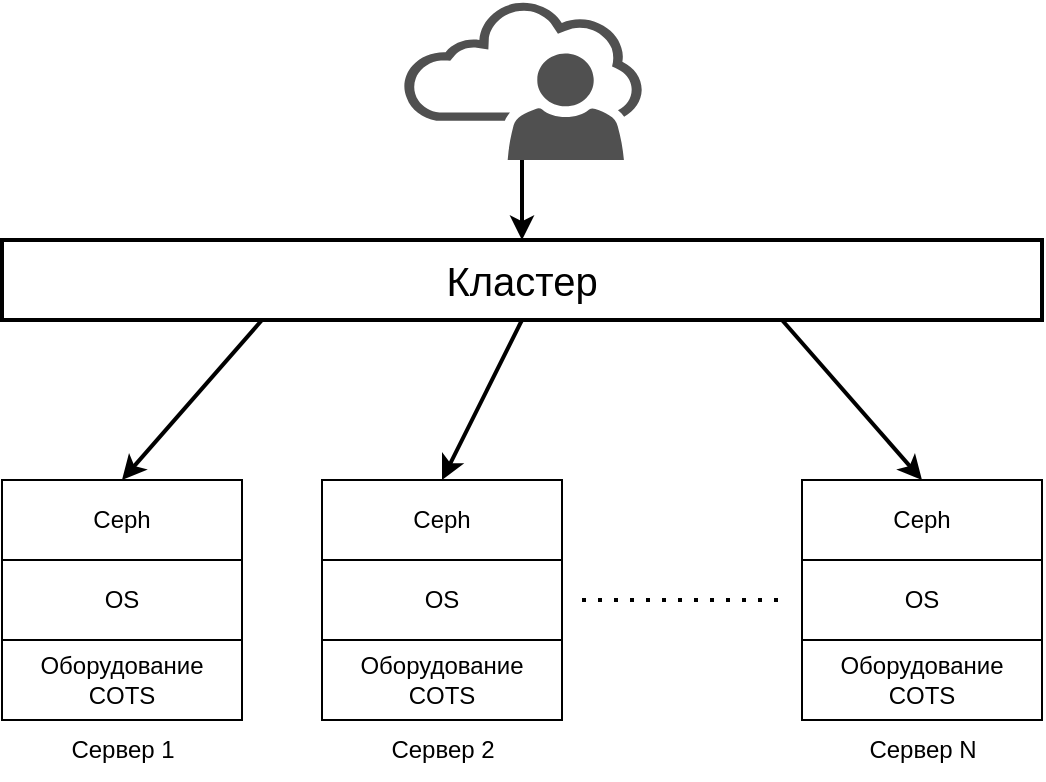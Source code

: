 <mxfile version="20.8.16" type="device" pages="3"><diagram name="ceph" id="y2E6-YwsHaHcM-f-X7mj"><mxGraphModel dx="1728" dy="997" grid="1" gridSize="10" guides="1" tooltips="1" connect="1" arrows="1" fold="1" page="1" pageScale="1" pageWidth="827" pageHeight="1169" math="0" shadow="0"><root><mxCell id="0"/><mxCell id="1" parent="0"/><mxCell id="5F8FjQ6b1QGkXaK_l7tP-4" value="" style="sketch=0;pointerEvents=1;shadow=0;dashed=0;html=1;strokeColor=none;fillColor=#505050;labelPosition=center;verticalLabelPosition=bottom;outlineConnect=0;verticalAlign=top;align=center;shape=mxgraph.office.clouds.online_user;strokeWidth=2;" parent="1" vertex="1"><mxGeometry x="240" y="40" width="120" height="80" as="geometry"/></mxCell><mxCell id="5F8FjQ6b1QGkXaK_l7tP-5" value="Кластер" style="rounded=0;whiteSpace=wrap;html=1;fontSize=20;strokeWidth=2;" parent="1" vertex="1"><mxGeometry x="40" y="160" width="520" height="40" as="geometry"/></mxCell><mxCell id="5F8FjQ6b1QGkXaK_l7tP-9" value="" style="endArrow=classic;html=1;rounded=0;fontSize=20;entryX=0.5;entryY=0;entryDx=0;entryDy=0;strokeWidth=2;" parent="1" source="5F8FjQ6b1QGkXaK_l7tP-4" target="5F8FjQ6b1QGkXaK_l7tP-5" edge="1"><mxGeometry width="50" height="50" relative="1" as="geometry"><mxPoint x="220" y="370" as="sourcePoint"/><mxPoint x="270" y="320" as="targetPoint"/></mxGeometry></mxCell><mxCell id="5F8FjQ6b1QGkXaK_l7tP-10" value="" style="endArrow=classic;html=1;rounded=0;strokeWidth=2;fontSize=20;exitX=0.25;exitY=1;exitDx=0;exitDy=0;entryX=0.5;entryY=0;entryDx=0;entryDy=0;" parent="1" source="5F8FjQ6b1QGkXaK_l7tP-5" target="smZdh7igBsW7Wk8A5M3h-3" edge="1"><mxGeometry width="50" height="50" relative="1" as="geometry"><mxPoint x="220" y="370" as="sourcePoint"/><mxPoint x="95" y="240" as="targetPoint"/></mxGeometry></mxCell><mxCell id="5F8FjQ6b1QGkXaK_l7tP-11" value="" style="endArrow=classic;html=1;rounded=0;strokeWidth=2;fontSize=20;exitX=0.75;exitY=1;exitDx=0;exitDy=0;entryX=0.5;entryY=0;entryDx=0;entryDy=0;" parent="1" source="5F8FjQ6b1QGkXaK_l7tP-5" target="smZdh7igBsW7Wk8A5M3h-11" edge="1"><mxGeometry width="50" height="50" relative="1" as="geometry"><mxPoint x="220" y="370" as="sourcePoint"/><mxPoint x="295" y="240" as="targetPoint"/></mxGeometry></mxCell><mxCell id="5F8FjQ6b1QGkXaK_l7tP-12" value="" style="endArrow=classic;html=1;rounded=0;strokeWidth=2;fontSize=20;exitX=0.5;exitY=1;exitDx=0;exitDy=0;entryX=0.5;entryY=0;entryDx=0;entryDy=0;" parent="1" source="5F8FjQ6b1QGkXaK_l7tP-5" target="smZdh7igBsW7Wk8A5M3h-7" edge="1"><mxGeometry width="50" height="50" relative="1" as="geometry"><mxPoint x="220" y="370" as="sourcePoint"/><mxPoint x="195" y="240" as="targetPoint"/></mxGeometry></mxCell><mxCell id="smZdh7igBsW7Wk8A5M3h-3" value="Ceph" style="rounded=0;whiteSpace=wrap;html=1;" vertex="1" parent="1"><mxGeometry x="40" y="280" width="120" height="40" as="geometry"/></mxCell><mxCell id="smZdh7igBsW7Wk8A5M3h-4" value="OS" style="rounded=0;whiteSpace=wrap;html=1;" vertex="1" parent="1"><mxGeometry x="40" y="320" width="120" height="40" as="geometry"/></mxCell><mxCell id="smZdh7igBsW7Wk8A5M3h-5" value="Оборудование&lt;br&gt;COTS" style="rounded=0;whiteSpace=wrap;html=1;" vertex="1" parent="1"><mxGeometry x="40" y="360" width="120" height="40" as="geometry"/></mxCell><mxCell id="smZdh7igBsW7Wk8A5M3h-6" value="Сервер 1" style="text;html=1;align=center;verticalAlign=middle;resizable=0;points=[];autosize=1;strokeColor=none;fillColor=none;" vertex="1" parent="1"><mxGeometry x="60" y="400" width="80" height="30" as="geometry"/></mxCell><mxCell id="smZdh7igBsW7Wk8A5M3h-7" value="Ceph" style="rounded=0;whiteSpace=wrap;html=1;" vertex="1" parent="1"><mxGeometry x="200" y="280" width="120" height="40" as="geometry"/></mxCell><mxCell id="smZdh7igBsW7Wk8A5M3h-8" value="OS" style="rounded=0;whiteSpace=wrap;html=1;" vertex="1" parent="1"><mxGeometry x="200" y="320" width="120" height="40" as="geometry"/></mxCell><mxCell id="smZdh7igBsW7Wk8A5M3h-9" value="Оборудование&lt;br&gt;COTS" style="rounded=0;whiteSpace=wrap;html=1;" vertex="1" parent="1"><mxGeometry x="200" y="360" width="120" height="40" as="geometry"/></mxCell><mxCell id="smZdh7igBsW7Wk8A5M3h-10" value="Сервер 2" style="text;html=1;align=center;verticalAlign=middle;resizable=0;points=[];autosize=1;strokeColor=none;fillColor=none;" vertex="1" parent="1"><mxGeometry x="220" y="400" width="80" height="30" as="geometry"/></mxCell><mxCell id="smZdh7igBsW7Wk8A5M3h-11" value="Ceph" style="rounded=0;whiteSpace=wrap;html=1;" vertex="1" parent="1"><mxGeometry x="440" y="280" width="120" height="40" as="geometry"/></mxCell><mxCell id="smZdh7igBsW7Wk8A5M3h-12" value="OS" style="rounded=0;whiteSpace=wrap;html=1;" vertex="1" parent="1"><mxGeometry x="440" y="320" width="120" height="40" as="geometry"/></mxCell><mxCell id="smZdh7igBsW7Wk8A5M3h-13" value="Оборудование&lt;br&gt;COTS" style="rounded=0;whiteSpace=wrap;html=1;" vertex="1" parent="1"><mxGeometry x="440" y="360" width="120" height="40" as="geometry"/></mxCell><mxCell id="smZdh7igBsW7Wk8A5M3h-14" value="Сервер N" style="text;html=1;align=center;verticalAlign=middle;resizable=0;points=[];autosize=1;strokeColor=none;fillColor=none;" vertex="1" parent="1"><mxGeometry x="460" y="400" width="80" height="30" as="geometry"/></mxCell><mxCell id="smZdh7igBsW7Wk8A5M3h-19" value="" style="endArrow=none;dashed=1;html=1;dashPattern=1 3;strokeWidth=2;rounded=0;" edge="1" parent="1"><mxGeometry width="50" height="50" relative="1" as="geometry"><mxPoint x="330" y="340" as="sourcePoint"/><mxPoint x="430" y="340" as="targetPoint"/></mxGeometry></mxCell></root></mxGraphModel></diagram><diagram id="u1aTB_8DNVMyGKcJ_ahD" name="lustre"><mxGraphModel dx="1185" dy="683" grid="1" gridSize="10" guides="1" tooltips="1" connect="1" arrows="1" fold="1" page="1" pageScale="1" pageWidth="827" pageHeight="1169" math="0" shadow="0"><root><mxCell id="0"/><mxCell id="1" parent="0"/><mxCell id="Xc3JNJsz9Kb2tpi_sqln-30" value="" style="rounded=0;whiteSpace=wrap;html=1;strokeWidth=2;dashed=1;" vertex="1" parent="1"><mxGeometry x="490" y="130" width="230" height="310" as="geometry"/></mxCell><mxCell id="Xc3JNJsz9Kb2tpi_sqln-22" value="" style="rounded=0;whiteSpace=wrap;html=1;strokeWidth=2;dashed=1;" vertex="1" parent="1"><mxGeometry x="500" y="160" width="210" height="110" as="geometry"/></mxCell><mxCell id="Xc3JNJsz9Kb2tpi_sqln-20" value="" style="rounded=0;whiteSpace=wrap;html=1;strokeWidth=2;dashed=1;" vertex="1" parent="1"><mxGeometry x="100" y="30" width="314" height="110" as="geometry"/></mxCell><mxCell id="Xc3JNJsz9Kb2tpi_sqln-1" value="Клиент" style="rounded=0;whiteSpace=wrap;html=1;strokeWidth=2;" vertex="1" parent="1"><mxGeometry x="40" y="200" width="80" height="40" as="geometry"/></mxCell><mxCell id="Xc3JNJsz9Kb2tpi_sqln-2" value="Клиент" style="rounded=0;whiteSpace=wrap;html=1;strokeWidth=2;" vertex="1" parent="1"><mxGeometry x="40" y="280" width="80" height="40" as="geometry"/></mxCell><mxCell id="Xc3JNJsz9Kb2tpi_sqln-3" value="Клиент" style="rounded=0;whiteSpace=wrap;html=1;strokeWidth=2;" vertex="1" parent="1"><mxGeometry x="40" y="360" width="80" height="40" as="geometry"/></mxCell><mxCell id="Xc3JNJsz9Kb2tpi_sqln-5" value="" style="endArrow=none;html=1;rounded=0;exitX=1;exitY=0.5;exitDx=0;exitDy=0;edgeStyle=orthogonalEdgeStyle;strokeWidth=2;" edge="1" parent="1" source="Xc3JNJsz9Kb2tpi_sqln-3"><mxGeometry width="50" height="50" relative="1" as="geometry"><mxPoint x="390" y="430" as="sourcePoint"/><mxPoint x="480" y="390" as="targetPoint"/><Array as="points"><mxPoint x="160" y="380"/><mxPoint x="160" y="160"/></Array></mxGeometry></mxCell><mxCell id="Xc3JNJsz9Kb2tpi_sqln-6" value="" style="endArrow=none;html=1;rounded=0;exitX=1;exitY=0.5;exitDx=0;exitDy=0;strokeWidth=2;" edge="1" parent="1" source="Xc3JNJsz9Kb2tpi_sqln-2"><mxGeometry width="50" height="50" relative="1" as="geometry"><mxPoint x="390" y="430" as="sourcePoint"/><mxPoint x="160" y="300" as="targetPoint"/></mxGeometry></mxCell><mxCell id="Xc3JNJsz9Kb2tpi_sqln-7" value="" style="endArrow=none;html=1;rounded=0;exitX=1;exitY=0.5;exitDx=0;exitDy=0;strokeWidth=2;" edge="1" parent="1" source="Xc3JNJsz9Kb2tpi_sqln-1"><mxGeometry width="50" height="50" relative="1" as="geometry"><mxPoint x="390" y="430" as="sourcePoint"/><mxPoint x="160" y="220" as="targetPoint"/></mxGeometry></mxCell><mxCell id="Xc3JNJsz9Kb2tpi_sqln-8" value="" style="sketch=0;shadow=0;dashed=0;html=1;strokeColor=none;fillColor=#505050;labelPosition=center;verticalLabelPosition=bottom;verticalAlign=top;outlineConnect=0;align=center;shape=mxgraph.office.databases.database_server;strokeWidth=2;" vertex="1" parent="1"><mxGeometry x="200" y="60" width="43" height="60" as="geometry"/></mxCell><mxCell id="Xc3JNJsz9Kb2tpi_sqln-9" value="" style="sketch=0;shadow=0;dashed=0;html=1;strokeColor=none;fillColor=#505050;labelPosition=center;verticalLabelPosition=bottom;verticalAlign=top;outlineConnect=0;align=center;shape=mxgraph.office.databases.database;strokeWidth=2;" vertex="1" parent="1"><mxGeometry x="280" y="60" width="35" height="60" as="geometry"/></mxCell><mxCell id="Xc3JNJsz9Kb2tpi_sqln-10" value="" style="endArrow=none;html=1;rounded=0;strokeWidth=2;" edge="1" parent="1" source="Xc3JNJsz9Kb2tpi_sqln-8" target="Xc3JNJsz9Kb2tpi_sqln-9"><mxGeometry width="50" height="50" relative="1" as="geometry"><mxPoint x="370" y="310" as="sourcePoint"/><mxPoint x="260" y="50" as="targetPoint"/></mxGeometry></mxCell><mxCell id="Xc3JNJsz9Kb2tpi_sqln-11" value="" style="endArrow=none;html=1;rounded=0;strokeWidth=2;" edge="1" parent="1" target="Xc3JNJsz9Kb2tpi_sqln-8"><mxGeometry width="50" height="50" relative="1" as="geometry"><mxPoint x="222" y="160" as="sourcePoint"/><mxPoint x="360" y="220" as="targetPoint"/></mxGeometry></mxCell><mxCell id="Xc3JNJsz9Kb2tpi_sqln-12" value="Сервер метаданных" style="text;html=1;align=center;verticalAlign=middle;resizable=0;points=[];autosize=1;strokeColor=none;fillColor=none;" vertex="1" parent="1"><mxGeometry x="103" y="30" width="140" height="30" as="geometry"/></mxCell><mxCell id="Xc3JNJsz9Kb2tpi_sqln-13" value="Узел метаданных" style="text;html=1;align=center;verticalAlign=middle;resizable=0;points=[];autosize=1;strokeColor=none;fillColor=none;" vertex="1" parent="1"><mxGeometry x="280" y="30" width="120" height="30" as="geometry"/></mxCell><mxCell id="Xc3JNJsz9Kb2tpi_sqln-14" value="" style="sketch=0;shadow=0;dashed=0;html=1;strokeColor=none;fillColor=#505050;labelPosition=center;verticalLabelPosition=bottom;verticalAlign=top;outlineConnect=0;align=center;shape=mxgraph.office.databases.database_server;strokeWidth=2;" vertex="1" parent="1"><mxGeometry x="520" y="200" width="43" height="60" as="geometry"/></mxCell><mxCell id="Xc3JNJsz9Kb2tpi_sqln-15" value="" style="sketch=0;shadow=0;dashed=0;html=1;strokeColor=none;fillColor=#505050;labelPosition=center;verticalLabelPosition=bottom;verticalAlign=top;outlineConnect=0;align=center;shape=mxgraph.office.databases.database;strokeWidth=2;" vertex="1" parent="1"><mxGeometry x="653" y="200" width="35" height="60" as="geometry"/></mxCell><mxCell id="Xc3JNJsz9Kb2tpi_sqln-16" value="" style="endArrow=none;html=1;rounded=0;strokeWidth=2;" edge="1" parent="1" source="Xc3JNJsz9Kb2tpi_sqln-14" target="Xc3JNJsz9Kb2tpi_sqln-15"><mxGeometry width="50" height="50" relative="1" as="geometry"><mxPoint x="690" y="450" as="sourcePoint"/><mxPoint x="580" y="190" as="targetPoint"/></mxGeometry></mxCell><mxCell id="Xc3JNJsz9Kb2tpi_sqln-19" value="" style="endArrow=none;html=1;rounded=0;strokeWidth=2;" edge="1" parent="1" target="Xc3JNJsz9Kb2tpi_sqln-14"><mxGeometry width="50" height="50" relative="1" as="geometry"><mxPoint x="480" y="230" as="sourcePoint"/><mxPoint x="360" y="220" as="targetPoint"/></mxGeometry></mxCell><mxCell id="Xc3JNJsz9Kb2tpi_sqln-21" value="Сервер управления" style="text;html=1;align=center;verticalAlign=middle;resizable=0;points=[];autosize=1;strokeColor=none;fillColor=none;" vertex="1" parent="1"><mxGeometry x="100" width="130" height="30" as="geometry"/></mxCell><mxCell id="Xc3JNJsz9Kb2tpi_sqln-23" value="Сервер хранения" style="text;html=1;align=center;verticalAlign=middle;resizable=0;points=[];autosize=1;strokeColor=none;fillColor=none;" vertex="1" parent="1"><mxGeometry x="500" y="130" width="120" height="30" as="geometry"/></mxCell><mxCell id="Xc3JNJsz9Kb2tpi_sqln-24" value="" style="rounded=0;whiteSpace=wrap;html=1;strokeWidth=2;dashed=1;" vertex="1" parent="1"><mxGeometry x="500" y="320" width="210" height="110" as="geometry"/></mxCell><mxCell id="Xc3JNJsz9Kb2tpi_sqln-25" value="" style="sketch=0;shadow=0;dashed=0;html=1;strokeColor=none;fillColor=#505050;labelPosition=center;verticalLabelPosition=bottom;verticalAlign=top;outlineConnect=0;align=center;shape=mxgraph.office.databases.database_server;strokeWidth=2;" vertex="1" parent="1"><mxGeometry x="520" y="360" width="43" height="60" as="geometry"/></mxCell><mxCell id="Xc3JNJsz9Kb2tpi_sqln-26" value="" style="sketch=0;shadow=0;dashed=0;html=1;strokeColor=none;fillColor=#505050;labelPosition=center;verticalLabelPosition=bottom;verticalAlign=top;outlineConnect=0;align=center;shape=mxgraph.office.databases.database;strokeWidth=2;" vertex="1" parent="1"><mxGeometry x="653" y="360" width="35" height="60" as="geometry"/></mxCell><mxCell id="Xc3JNJsz9Kb2tpi_sqln-27" value="" style="endArrow=none;html=1;rounded=0;strokeWidth=2;" edge="1" parent="1" source="Xc3JNJsz9Kb2tpi_sqln-25" target="Xc3JNJsz9Kb2tpi_sqln-26"><mxGeometry width="50" height="50" relative="1" as="geometry"><mxPoint x="690" y="610" as="sourcePoint"/><mxPoint x="580" y="350" as="targetPoint"/></mxGeometry></mxCell><mxCell id="Xc3JNJsz9Kb2tpi_sqln-28" value="" style="endArrow=none;html=1;rounded=0;strokeWidth=2;" edge="1" parent="1" target="Xc3JNJsz9Kb2tpi_sqln-25"><mxGeometry width="50" height="50" relative="1" as="geometry"><mxPoint x="480" y="390" as="sourcePoint"/><mxPoint x="360" y="380" as="targetPoint"/></mxGeometry></mxCell><mxCell id="Xc3JNJsz9Kb2tpi_sqln-29" value="Сервер хранения" style="text;html=1;align=center;verticalAlign=middle;resizable=0;points=[];autosize=1;strokeColor=none;fillColor=none;" vertex="1" parent="1"><mxGeometry x="500" y="290" width="120" height="30" as="geometry"/></mxCell></root></mxGraphModel></diagram><diagram id="yJniNGZGcUsFQG-Wja6h" name="lustre-storages"><mxGraphModel dx="988" dy="570" grid="1" gridSize="10" guides="1" tooltips="1" connect="1" arrows="1" fold="1" page="1" pageScale="1" pageWidth="827" pageHeight="1169" math="0" shadow="0"><root><mxCell id="0"/><mxCell id="1" parent="0"/><mxCell id="6HWSnnPErWriKTnCpvJf-57" value="" style="rounded=0;whiteSpace=wrap;html=1;dashed=1;strokeWidth=2;" vertex="1" parent="1"><mxGeometry x="550" y="50" width="140" height="80" as="geometry"/></mxCell><mxCell id="6HWSnnPErWriKTnCpvJf-56" value="" style="rounded=0;whiteSpace=wrap;html=1;dashed=1;strokeWidth=2;" vertex="1" parent="1"><mxGeometry x="310" y="50" width="140" height="80" as="geometry"/></mxCell><mxCell id="6HWSnnPErWriKTnCpvJf-55" value="" style="rounded=0;whiteSpace=wrap;html=1;dashed=1;strokeWidth=2;" vertex="1" parent="1"><mxGeometry x="150" y="50" width="140" height="80" as="geometry"/></mxCell><mxCell id="6HWSnnPErWriKTnCpvJf-54" value="" style="rounded=0;whiteSpace=wrap;html=1;dashed=1;strokeWidth=2;" vertex="1" parent="1"><mxGeometry x="550" y="150" width="140" height="80" as="geometry"/></mxCell><mxCell id="6HWSnnPErWriKTnCpvJf-53" value="" style="rounded=0;whiteSpace=wrap;html=1;dashed=1;strokeWidth=2;" vertex="1" parent="1"><mxGeometry x="310" y="150" width="140" height="80" as="geometry"/></mxCell><mxCell id="6HWSnnPErWriKTnCpvJf-52" value="" style="rounded=0;whiteSpace=wrap;html=1;dashed=1;strokeWidth=2;" vertex="1" parent="1"><mxGeometry x="150" y="150" width="140" height="80" as="geometry"/></mxCell><mxCell id="Wu6xQJuBuTZln5YQ-r9g-1" value="" style="sketch=0;shadow=0;dashed=0;html=1;strokeColor=none;fillColor=#505050;labelPosition=center;verticalLabelPosition=bottom;verticalAlign=top;outlineConnect=0;align=center;shape=mxgraph.office.databases.database;strokeWidth=2;" vertex="1" parent="1"><mxGeometry x="160" y="60" width="40" height="60" as="geometry"/></mxCell><mxCell id="6HWSnnPErWriKTnCpvJf-2" value="" style="sketch=0;shadow=0;dashed=0;html=1;strokeColor=none;fillColor=#505050;labelPosition=center;verticalLabelPosition=bottom;verticalAlign=top;outlineConnect=0;align=center;shape=mxgraph.office.databases.database;strokeWidth=2;" vertex="1" parent="1"><mxGeometry x="240" y="60" width="40" height="60" as="geometry"/></mxCell><mxCell id="6HWSnnPErWriKTnCpvJf-4" value="" style="endArrow=none;html=1;rounded=0;strokeWidth=2;" edge="1" parent="1" target="Wu6xQJuBuTZln5YQ-r9g-1"><mxGeometry width="50" height="50" relative="1" as="geometry"><mxPoint x="240" y="165" as="sourcePoint"/><mxPoint x="500" y="370" as="targetPoint"/></mxGeometry></mxCell><mxCell id="6HWSnnPErWriKTnCpvJf-5" value="" style="endArrow=none;html=1;rounded=0;strokeWidth=2;" edge="1" parent="1" target="Wu6xQJuBuTZln5YQ-r9g-1"><mxGeometry width="50" height="50" relative="1" as="geometry"><mxPoint x="180" y="160" as="sourcePoint"/><mxPoint x="500" y="370" as="targetPoint"/></mxGeometry></mxCell><mxCell id="6HWSnnPErWriKTnCpvJf-6" value="" style="endArrow=none;html=1;rounded=0;strokeWidth=2;" edge="1" parent="1" target="6HWSnnPErWriKTnCpvJf-2"><mxGeometry width="50" height="50" relative="1" as="geometry"><mxPoint x="260" y="160" as="sourcePoint"/><mxPoint x="500" y="370" as="targetPoint"/></mxGeometry></mxCell><mxCell id="6HWSnnPErWriKTnCpvJf-7" value="" style="endArrow=none;html=1;rounded=0;strokeWidth=2;" edge="1" parent="1" target="6HWSnnPErWriKTnCpvJf-2"><mxGeometry width="50" height="50" relative="1" as="geometry"><mxPoint x="200" y="165" as="sourcePoint"/><mxPoint x="500" y="370" as="targetPoint"/></mxGeometry></mxCell><mxCell id="6HWSnnPErWriKTnCpvJf-8" value="" style="sketch=0;shadow=0;dashed=0;html=1;strokeColor=none;fillColor=#505050;labelPosition=center;verticalLabelPosition=bottom;verticalAlign=top;outlineConnect=0;align=center;shape=mxgraph.office.databases.database;strokeWidth=2;" vertex="1" parent="1"><mxGeometry x="320" y="60" width="40" height="60" as="geometry"/></mxCell><mxCell id="6HWSnnPErWriKTnCpvJf-10" value="" style="sketch=0;shadow=0;dashed=0;html=1;strokeColor=none;fillColor=#505050;labelPosition=center;verticalLabelPosition=bottom;verticalAlign=top;outlineConnect=0;align=center;shape=mxgraph.office.databases.database;strokeWidth=2;" vertex="1" parent="1"><mxGeometry x="400" y="60" width="40" height="60" as="geometry"/></mxCell><mxCell id="6HWSnnPErWriKTnCpvJf-11" value="" style="sketch=0;shadow=0;dashed=0;html=1;strokeColor=none;fillColor=#505050;labelPosition=center;verticalLabelPosition=bottom;verticalAlign=top;outlineConnect=0;align=center;shape=mxgraph.office.databases.database_server;strokeWidth=2;points=[[0.25,1,0,0,0]];" vertex="1" parent="1"><mxGeometry x="400" y="160" width="40" height="60" as="geometry"/></mxCell><mxCell id="6HWSnnPErWriKTnCpvJf-12" value="" style="endArrow=none;html=1;rounded=0;strokeWidth=2;" edge="1" parent="1" source="6HWSnnPErWriKTnCpvJf-11" target="6HWSnnPErWriKTnCpvJf-8"><mxGeometry width="50" height="50" relative="1" as="geometry"><mxPoint x="610" y="420" as="sourcePoint"/><mxPoint x="660" y="370" as="targetPoint"/></mxGeometry></mxCell><mxCell id="6HWSnnPErWriKTnCpvJf-13" value="" style="endArrow=none;html=1;rounded=0;strokeWidth=2;" edge="1" parent="1" target="6HWSnnPErWriKTnCpvJf-8"><mxGeometry width="50" height="50" relative="1" as="geometry"><mxPoint x="340" y="160" as="sourcePoint"/><mxPoint x="660" y="370" as="targetPoint"/></mxGeometry></mxCell><mxCell id="6HWSnnPErWriKTnCpvJf-14" value="" style="endArrow=none;html=1;rounded=0;strokeWidth=2;" edge="1" parent="1" source="6HWSnnPErWriKTnCpvJf-11" target="6HWSnnPErWriKTnCpvJf-10"><mxGeometry width="50" height="50" relative="1" as="geometry"><mxPoint x="610" y="420" as="sourcePoint"/><mxPoint x="660" y="370" as="targetPoint"/></mxGeometry></mxCell><mxCell id="6HWSnnPErWriKTnCpvJf-15" value="" style="endArrow=none;html=1;rounded=0;strokeWidth=2;" edge="1" parent="1" target="6HWSnnPErWriKTnCpvJf-10"><mxGeometry width="50" height="50" relative="1" as="geometry"><mxPoint x="360" y="165" as="sourcePoint"/><mxPoint x="660" y="370" as="targetPoint"/></mxGeometry></mxCell><mxCell id="6HWSnnPErWriKTnCpvJf-16" value="" style="sketch=0;shadow=0;dashed=0;html=1;strokeColor=none;fillColor=#505050;labelPosition=center;verticalLabelPosition=bottom;verticalAlign=top;outlineConnect=0;align=center;shape=mxgraph.office.databases.database;strokeWidth=2;" vertex="1" parent="1"><mxGeometry x="560" y="60" width="40" height="60" as="geometry"/></mxCell><mxCell id="6HWSnnPErWriKTnCpvJf-18" value="" style="sketch=0;shadow=0;dashed=0;html=1;strokeColor=none;fillColor=#505050;labelPosition=center;verticalLabelPosition=bottom;verticalAlign=top;outlineConnect=0;align=center;shape=mxgraph.office.databases.database;strokeWidth=2;" vertex="1" parent="1"><mxGeometry x="640" y="60" width="40" height="60" as="geometry"/></mxCell><mxCell id="6HWSnnPErWriKTnCpvJf-20" value="" style="endArrow=none;html=1;rounded=0;strokeWidth=2;" edge="1" parent="1" target="6HWSnnPErWriKTnCpvJf-16"><mxGeometry width="50" height="50" relative="1" as="geometry"><mxPoint x="640" y="165" as="sourcePoint"/><mxPoint x="900" y="370" as="targetPoint"/></mxGeometry></mxCell><mxCell id="6HWSnnPErWriKTnCpvJf-21" value="" style="endArrow=none;html=1;rounded=0;strokeWidth=2;" edge="1" parent="1" target="6HWSnnPErWriKTnCpvJf-16"><mxGeometry width="50" height="50" relative="1" as="geometry"><mxPoint x="580" y="160" as="sourcePoint"/><mxPoint x="900" y="370" as="targetPoint"/></mxGeometry></mxCell><mxCell id="6HWSnnPErWriKTnCpvJf-22" value="" style="endArrow=none;html=1;rounded=0;strokeWidth=2;" edge="1" parent="1" target="6HWSnnPErWriKTnCpvJf-18"><mxGeometry width="50" height="50" relative="1" as="geometry"><mxPoint x="660" y="160" as="sourcePoint"/><mxPoint x="900" y="370" as="targetPoint"/></mxGeometry></mxCell><mxCell id="6HWSnnPErWriKTnCpvJf-23" value="" style="endArrow=none;html=1;rounded=0;strokeWidth=2;" edge="1" parent="1" target="6HWSnnPErWriKTnCpvJf-18"><mxGeometry width="50" height="50" relative="1" as="geometry"><mxPoint x="600" y="165" as="sourcePoint"/><mxPoint x="900" y="370" as="targetPoint"/></mxGeometry></mxCell><mxCell id="6HWSnnPErWriKTnCpvJf-24" value="" style="endArrow=none;dashed=1;html=1;dashPattern=1 3;strokeWidth=2;rounded=0;" edge="1" parent="1"><mxGeometry width="50" height="50" relative="1" as="geometry"><mxPoint x="460" y="140" as="sourcePoint"/><mxPoint x="540" y="140" as="targetPoint"/></mxGeometry></mxCell><mxCell id="6HWSnnPErWriKTnCpvJf-25" value="" style="endArrow=none;html=1;rounded=0;strokeWidth=2;fillColor=#d5e8d4;strokeColor=#82b366;" edge="1" parent="1"><mxGeometry width="50" height="50" relative="1" as="geometry"><mxPoint x="40" y="280" as="sourcePoint"/><mxPoint x="760" y="280" as="targetPoint"/></mxGeometry></mxCell><mxCell id="6HWSnnPErWriKTnCpvJf-26" value="" style="endArrow=none;html=1;rounded=0;strokeWidth=2;fillColor=#d5e8d4;strokeColor=#82b366;" edge="1" parent="1"><mxGeometry width="50" height="50" relative="1" as="geometry"><mxPoint x="180" y="280" as="sourcePoint"/><mxPoint x="180" y="220" as="targetPoint"/></mxGeometry></mxCell><mxCell id="6HWSnnPErWriKTnCpvJf-27" value="" style="endArrow=none;html=1;rounded=0;strokeWidth=2;fillColor=#d5e8d4;strokeColor=#82b366;" edge="1" parent="1"><mxGeometry width="50" height="50" relative="1" as="geometry"><mxPoint x="260" y="280" as="sourcePoint"/><mxPoint x="260" y="220" as="targetPoint"/></mxGeometry></mxCell><mxCell id="6HWSnnPErWriKTnCpvJf-28" value="" style="endArrow=none;html=1;rounded=0;strokeWidth=2;fillColor=#d5e8d4;strokeColor=#82b366;" edge="1" parent="1"><mxGeometry width="50" height="50" relative="1" as="geometry"><mxPoint x="340" y="280" as="sourcePoint"/><mxPoint x="340" y="220" as="targetPoint"/></mxGeometry></mxCell><mxCell id="6HWSnnPErWriKTnCpvJf-29" value="" style="endArrow=none;html=1;rounded=0;strokeWidth=2;fillColor=#d5e8d4;strokeColor=#82b366;" edge="1" parent="1" target="6HWSnnPErWriKTnCpvJf-11"><mxGeometry width="50" height="50" relative="1" as="geometry"><mxPoint x="420" y="280" as="sourcePoint"/><mxPoint x="500" y="370" as="targetPoint"/></mxGeometry></mxCell><mxCell id="6HWSnnPErWriKTnCpvJf-30" value="" style="endArrow=none;html=1;rounded=0;strokeWidth=2;fillColor=#d5e8d4;strokeColor=#82b366;" edge="1" parent="1"><mxGeometry width="50" height="50" relative="1" as="geometry"><mxPoint x="580" y="280" as="sourcePoint"/><mxPoint x="580" y="220" as="targetPoint"/></mxGeometry></mxCell><mxCell id="6HWSnnPErWriKTnCpvJf-31" value="" style="endArrow=none;html=1;rounded=0;strokeWidth=2;fillColor=#d5e8d4;strokeColor=#82b366;" edge="1" parent="1"><mxGeometry width="50" height="50" relative="1" as="geometry"><mxPoint x="660" y="280" as="sourcePoint"/><mxPoint x="660" y="220" as="targetPoint"/></mxGeometry></mxCell><mxCell id="6HWSnnPErWriKTnCpvJf-32" value="" style="endArrow=none;html=1;rounded=0;strokeWidth=2;fillColor=#dae8fc;strokeColor=#6c8ebf;" edge="1" parent="1"><mxGeometry width="50" height="50" relative="1" as="geometry"><mxPoint x="40" y="320" as="sourcePoint"/><mxPoint x="760" y="320" as="targetPoint"/></mxGeometry></mxCell><mxCell id="6HWSnnPErWriKTnCpvJf-33" value="" style="endArrow=none;html=1;rounded=0;strokeWidth=2;entryX=0.25;entryY=1;entryDx=0;entryDy=0;entryPerimeter=0;fillColor=#dae8fc;strokeColor=#6c8ebf;" edge="1" parent="1" target="6HWSnnPErWriKTnCpvJf-11"><mxGeometry width="50" height="50" relative="1" as="geometry"><mxPoint x="410" y="320" as="sourcePoint"/><mxPoint x="500" y="370" as="targetPoint"/></mxGeometry></mxCell><mxCell id="6HWSnnPErWriKTnCpvJf-34" value="" style="sketch=0;shadow=0;dashed=0;html=1;strokeColor=none;fillColor=#505050;labelPosition=center;verticalLabelPosition=bottom;verticalAlign=top;outlineConnect=0;align=center;shape=mxgraph.office.databases.database_server;strokeWidth=2;points=[[0.25,1,0,0,0]];" vertex="1" parent="1"><mxGeometry x="320" y="160" width="40" height="60" as="geometry"/></mxCell><mxCell id="6HWSnnPErWriKTnCpvJf-35" value="" style="sketch=0;shadow=0;dashed=0;html=1;strokeColor=none;fillColor=#505050;labelPosition=center;verticalLabelPosition=bottom;verticalAlign=top;outlineConnect=0;align=center;shape=mxgraph.office.databases.database_server;strokeWidth=2;points=[[0.25,1,0,0,0]];" vertex="1" parent="1"><mxGeometry x="160" y="160" width="40" height="60" as="geometry"/></mxCell><mxCell id="6HWSnnPErWriKTnCpvJf-36" value="" style="sketch=0;shadow=0;dashed=0;html=1;strokeColor=none;fillColor=#505050;labelPosition=center;verticalLabelPosition=bottom;verticalAlign=top;outlineConnect=0;align=center;shape=mxgraph.office.databases.database_server;strokeWidth=2;points=[[0.25,1,0,0,0]];" vertex="1" parent="1"><mxGeometry x="560" y="160" width="40" height="60" as="geometry"/></mxCell><mxCell id="6HWSnnPErWriKTnCpvJf-37" value="" style="sketch=0;shadow=0;dashed=0;html=1;strokeColor=none;fillColor=#505050;labelPosition=center;verticalLabelPosition=bottom;verticalAlign=top;outlineConnect=0;align=center;shape=mxgraph.office.databases.database_server;strokeWidth=2;points=[[0.25,1,0,0,0]];" vertex="1" parent="1"><mxGeometry x="240" y="160" width="40" height="60" as="geometry"/></mxCell><mxCell id="6HWSnnPErWriKTnCpvJf-38" value="" style="sketch=0;shadow=0;dashed=0;html=1;strokeColor=none;fillColor=#505050;labelPosition=center;verticalLabelPosition=bottom;verticalAlign=top;outlineConnect=0;align=center;shape=mxgraph.office.databases.database_server;strokeWidth=2;points=[[0.25,1,0,0,0]];" vertex="1" parent="1"><mxGeometry x="640" y="160" width="40" height="60" as="geometry"/></mxCell><mxCell id="6HWSnnPErWriKTnCpvJf-39" value="" style="endArrow=none;html=1;rounded=0;strokeWidth=2;entryX=0.25;entryY=1;entryDx=0;entryDy=0;entryPerimeter=0;fillColor=#dae8fc;strokeColor=#6c8ebf;" edge="1" parent="1" target="6HWSnnPErWriKTnCpvJf-34"><mxGeometry width="50" height="50" relative="1" as="geometry"><mxPoint x="330" y="320" as="sourcePoint"/><mxPoint x="420" y="230" as="targetPoint"/></mxGeometry></mxCell><mxCell id="6HWSnnPErWriKTnCpvJf-40" value="" style="endArrow=none;html=1;rounded=0;strokeWidth=2;entryX=0.25;entryY=1;entryDx=0;entryDy=0;entryPerimeter=0;fillColor=#dae8fc;strokeColor=#6c8ebf;" edge="1" parent="1" target="6HWSnnPErWriKTnCpvJf-37"><mxGeometry width="50" height="50" relative="1" as="geometry"><mxPoint x="250" y="320" as="sourcePoint"/><mxPoint x="430" y="240" as="targetPoint"/></mxGeometry></mxCell><mxCell id="6HWSnnPErWriKTnCpvJf-41" value="" style="endArrow=none;html=1;rounded=0;strokeWidth=2;entryX=0.25;entryY=1;entryDx=0;entryDy=0;entryPerimeter=0;fillColor=#dae8fc;strokeColor=#6c8ebf;" edge="1" parent="1" target="6HWSnnPErWriKTnCpvJf-35"><mxGeometry width="50" height="50" relative="1" as="geometry"><mxPoint x="170" y="320" as="sourcePoint"/><mxPoint x="440" y="250" as="targetPoint"/></mxGeometry></mxCell><mxCell id="6HWSnnPErWriKTnCpvJf-42" value="" style="endArrow=none;html=1;rounded=0;strokeWidth=2;entryX=0.25;entryY=1;entryDx=0;entryDy=0;entryPerimeter=0;fillColor=#dae8fc;strokeColor=#6c8ebf;" edge="1" parent="1" target="6HWSnnPErWriKTnCpvJf-36"><mxGeometry width="50" height="50" relative="1" as="geometry"><mxPoint x="570" y="320" as="sourcePoint"/><mxPoint x="450" y="260" as="targetPoint"/></mxGeometry></mxCell><mxCell id="6HWSnnPErWriKTnCpvJf-43" value="" style="endArrow=none;html=1;rounded=0;strokeWidth=2;entryX=0.25;entryY=1;entryDx=0;entryDy=0;entryPerimeter=0;fillColor=#dae8fc;strokeColor=#6c8ebf;" edge="1" parent="1" target="6HWSnnPErWriKTnCpvJf-38"><mxGeometry width="50" height="50" relative="1" as="geometry"><mxPoint x="650" y="320" as="sourcePoint"/><mxPoint x="460" y="270" as="targetPoint"/></mxGeometry></mxCell><mxCell id="6HWSnnPErWriKTnCpvJf-44" value="Сеть управления" style="text;html=1;align=center;verticalAlign=middle;resizable=0;points=[];autosize=1;strokeColor=none;fillColor=none;" vertex="1" parent="1"><mxGeometry x="40" y="250" width="120" height="30" as="geometry"/></mxCell><mxCell id="6HWSnnPErWriKTnCpvJf-45" value="Высокоскоростная сеть передачи данных" style="text;html=1;align=center;verticalAlign=middle;resizable=0;points=[];autosize=1;strokeColor=none;fillColor=none;" vertex="1" parent="1"><mxGeometry x="40" y="320" width="260" height="30" as="geometry"/></mxCell><mxCell id="6HWSnnPErWriKTnCpvJf-46" value="Целевые узлы &lt;br&gt;объектного хранения" style="text;html=1;align=center;verticalAlign=middle;resizable=0;points=[];autosize=1;strokeColor=none;fillColor=none;" vertex="1" parent="1"><mxGeometry x="10" y="70" width="140" height="40" as="geometry"/></mxCell><mxCell id="6HWSnnPErWriKTnCpvJf-58" value="Серверы&lt;br&gt;объектного хранения" style="text;html=1;align=center;verticalAlign=middle;resizable=0;points=[];autosize=1;strokeColor=none;fillColor=none;" vertex="1" parent="1"><mxGeometry x="10" y="170" width="140" height="40" as="geometry"/></mxCell></root></mxGraphModel></diagram></mxfile>